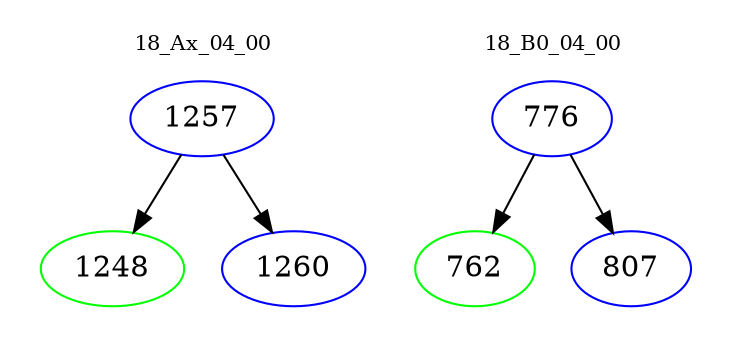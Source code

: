 digraph{
subgraph cluster_0 {
color = white
label = "18_Ax_04_00";
fontsize=10;
T0_1257 [label="1257", color="blue"]
T0_1257 -> T0_1248 [color="black"]
T0_1248 [label="1248", color="green"]
T0_1257 -> T0_1260 [color="black"]
T0_1260 [label="1260", color="blue"]
}
subgraph cluster_1 {
color = white
label = "18_B0_04_00";
fontsize=10;
T1_776 [label="776", color="blue"]
T1_776 -> T1_762 [color="black"]
T1_762 [label="762", color="green"]
T1_776 -> T1_807 [color="black"]
T1_807 [label="807", color="blue"]
}
}
